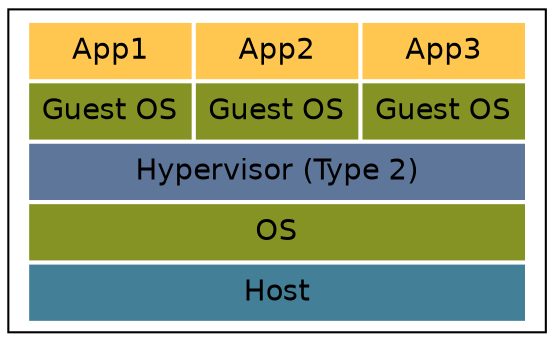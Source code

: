 digraph structs {
    node [shape=record, fontname="helvetica"];
    //stack [label="{Host | OS | Hypervisor (Type 2) | {Guest OS | Guest OS | Guest OS} | {App1 | App2 | App3} }"]
    stack2 [label=<
        <table BORDER="0" CELLBORDER="0" CELLPADDING="6">
            <tr>
                <td BGCOLOR="#ffc750">App1</td>
                <td BGCOLOR="#ffc750">App2</td>
                <td BGCOLOR="#ffc750">App3</td>
            </tr>
            <tr>
                <td BGCOLOR="#849324">Guest OS</td>
                <td BGCOLOR="#849324">Guest OS</td>
                <td BGCOLOR="#849324">Guest OS</td>
            </tr>
            <tr><td COLSPAN="3" BGCOLOR="#5d7699">Hypervisor (Type 2)</td></tr>
            <tr><td COLSPAN="3" BGCOLOR="#849324">OS</td></tr>
            <tr><td COLSPAN="3" BGCOLOR="#437f97">Host</td></tr>
        </table>
    >];
}
